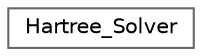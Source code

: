 digraph "Graphical Class Hierarchy"
{
 // INTERACTIVE_SVG=YES
 // LATEX_PDF_SIZE
  bgcolor="transparent";
  edge [fontname=Helvetica,fontsize=10,labelfontname=Helvetica,labelfontsize=10];
  node [fontname=Helvetica,fontsize=10,shape=box,height=0.2,width=0.4];
  rankdir="LR";
  Node0 [id="Node000000",label="Hartree_Solver",height=0.2,width=0.4,color="grey40", fillcolor="white", style="filled",URL="$d2/d75/classHartree__Solver.html",tooltip="Class which determines the Hartree-term for the self-energy self-consistently in units of glb_U given..."];
}

